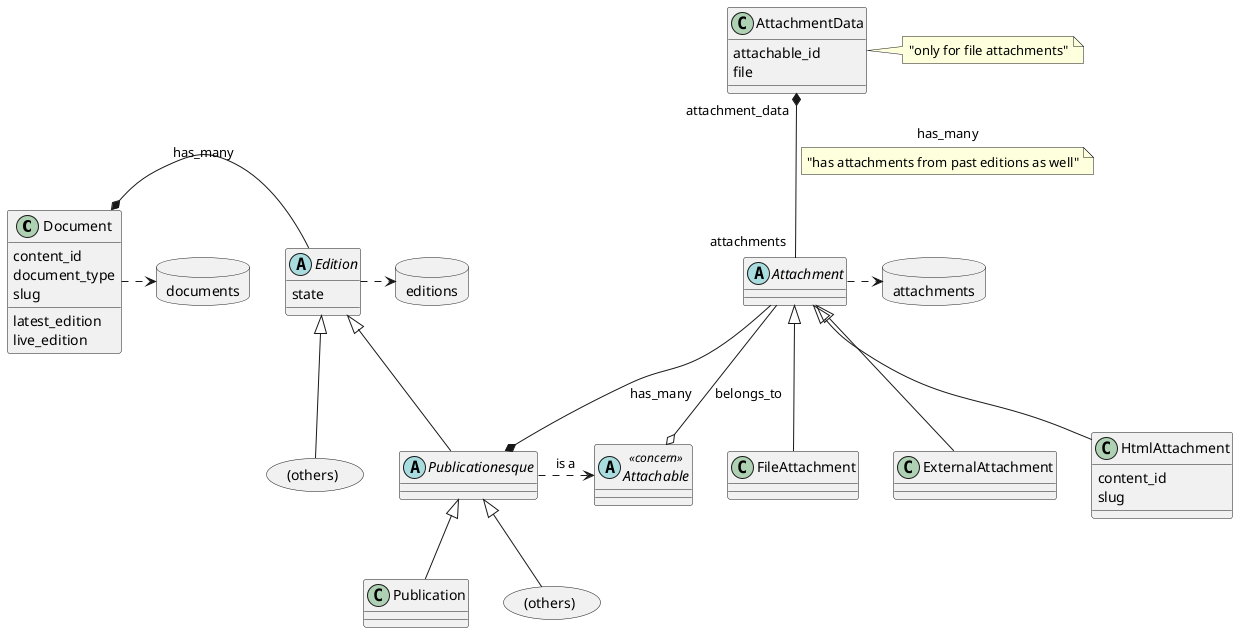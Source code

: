 @startuml edition_model
allowmixing
hide empty description

class Document
database documents
Document .> documents

together {
    abstract Edition {
        state
    }
    database editions
    Edition .> editions
    rectangle "(others)" as othereds
    Edition <|-- othereds
    Edition <|-- Publicationesque
    abstract Publicationesque
    Publicationesque <|-- Publication
    abstract Attachable<<concern>>
    Attachable <.r- Publicationesque: "is a"
    rectangle "(others)" as otherpubs
    Publicationesque <|-- otherpubs
}

together {
    class AttachmentData {
      attachable_id
      file
    }
    note right: "only for file attachments"
    AttachmentData "attachment_data" *-- "attachments" Attachment: "has_many"
    note on link: "has attachments from past editions as well"


    abstract Attachment 
    class HtmlAttachment {
      content_id
      slug
    }
    database attachments
    Attachment .> attachments
    Attachment <|-- HtmlAttachment
    Attachment <|-- FileAttachment
    Attachment <|-- ExternalAttachment
}

Document *-r- Edition : "has_many"

Publicationesque *-r- Attachment: "has_many"

Attachment --o Attachable: "belongs_to"

class Document {
    content_id
    document_type
    slug
    {method} latest_edition
    {method} live_edition
}

@enduml